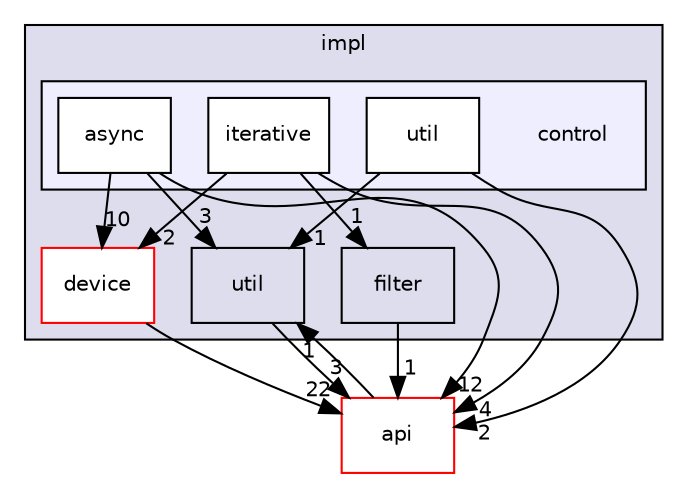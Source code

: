 digraph "include/okapi/impl/control" {
  compound=true
  node [ fontsize="10", fontname="Helvetica"];
  edge [ labelfontsize="10", labelfontname="Helvetica"];
  subgraph clusterdir_9ca976e092481eb07e9003022e88f298 {
    graph [ bgcolor="#ddddee", pencolor="black", label="impl" fontname="Helvetica", fontsize="10", URL="dir_9ca976e092481eb07e9003022e88f298.html"]
  dir_a682ebdadffd7e3de671b571cdbc7309 [shape=box label="util" URL="dir_a682ebdadffd7e3de671b571cdbc7309.html"];
  dir_cbfaa812b5a187f9f977bd73c61fc8cb [shape=box label="device" fillcolor="white" style="filled" color="red" URL="dir_cbfaa812b5a187f9f977bd73c61fc8cb.html"];
  dir_794805a0fdd80135d0777782497ed32b [shape=box label="filter" URL="dir_794805a0fdd80135d0777782497ed32b.html"];
  subgraph clusterdir_65508a59c808b894a62e5fd576508e2d {
    graph [ bgcolor="#eeeeff", pencolor="black", label="" URL="dir_65508a59c808b894a62e5fd576508e2d.html"];
    dir_65508a59c808b894a62e5fd576508e2d [shape=plaintext label="control"];
  dir_a9dbe05d85c07061c49bc4b4aa5348a4 [shape=box label="async" fillcolor="white" style="filled" URL="dir_a9dbe05d85c07061c49bc4b4aa5348a4.html"];
  dir_428e79857a7aec22fdd08041af71c9bd [shape=box label="iterative" fillcolor="white" style="filled" URL="dir_428e79857a7aec22fdd08041af71c9bd.html"];
  dir_b5f0c0e63c713dc5d7f6580b98693f29 [shape=box label="util" fillcolor="white" style="filled" URL="dir_b5f0c0e63c713dc5d7f6580b98693f29.html"];
  }
  }
  dir_63ebd08b8cf71fd366bf0de4231ab7e6 [shape=box label="api" fillcolor="white" style="filled" color="red" URL="dir_63ebd08b8cf71fd366bf0de4231ab7e6.html"];
  dir_794805a0fdd80135d0777782497ed32b->dir_63ebd08b8cf71fd366bf0de4231ab7e6 [headlabel="1", labeldistance=1.5 headhref="dir_000038_000011.html"];
  dir_b5f0c0e63c713dc5d7f6580b98693f29->dir_63ebd08b8cf71fd366bf0de4231ab7e6 [headlabel="2", labeldistance=1.5 headhref="dir_000033_000011.html"];
  dir_b5f0c0e63c713dc5d7f6580b98693f29->dir_a682ebdadffd7e3de671b571cdbc7309 [headlabel="1", labeldistance=1.5 headhref="dir_000033_000039.html"];
  dir_a9dbe05d85c07061c49bc4b4aa5348a4->dir_63ebd08b8cf71fd366bf0de4231ab7e6 [headlabel="12", labeldistance=1.5 headhref="dir_000031_000011.html"];
  dir_a9dbe05d85c07061c49bc4b4aa5348a4->dir_a682ebdadffd7e3de671b571cdbc7309 [headlabel="3", labeldistance=1.5 headhref="dir_000031_000039.html"];
  dir_a9dbe05d85c07061c49bc4b4aa5348a4->dir_cbfaa812b5a187f9f977bd73c61fc8cb [headlabel="10", labeldistance=1.5 headhref="dir_000031_000034.html"];
  dir_428e79857a7aec22fdd08041af71c9bd->dir_63ebd08b8cf71fd366bf0de4231ab7e6 [headlabel="4", labeldistance=1.5 headhref="dir_000032_000011.html"];
  dir_428e79857a7aec22fdd08041af71c9bd->dir_794805a0fdd80135d0777782497ed32b [headlabel="1", labeldistance=1.5 headhref="dir_000032_000038.html"];
  dir_428e79857a7aec22fdd08041af71c9bd->dir_cbfaa812b5a187f9f977bd73c61fc8cb [headlabel="2", labeldistance=1.5 headhref="dir_000032_000034.html"];
  dir_a682ebdadffd7e3de671b571cdbc7309->dir_63ebd08b8cf71fd366bf0de4231ab7e6 [headlabel="3", labeldistance=1.5 headhref="dir_000039_000011.html"];
  dir_cbfaa812b5a187f9f977bd73c61fc8cb->dir_63ebd08b8cf71fd366bf0de4231ab7e6 [headlabel="22", labeldistance=1.5 headhref="dir_000034_000011.html"];
  dir_63ebd08b8cf71fd366bf0de4231ab7e6->dir_a682ebdadffd7e3de671b571cdbc7309 [headlabel="1", labeldistance=1.5 headhref="dir_000011_000039.html"];
}

